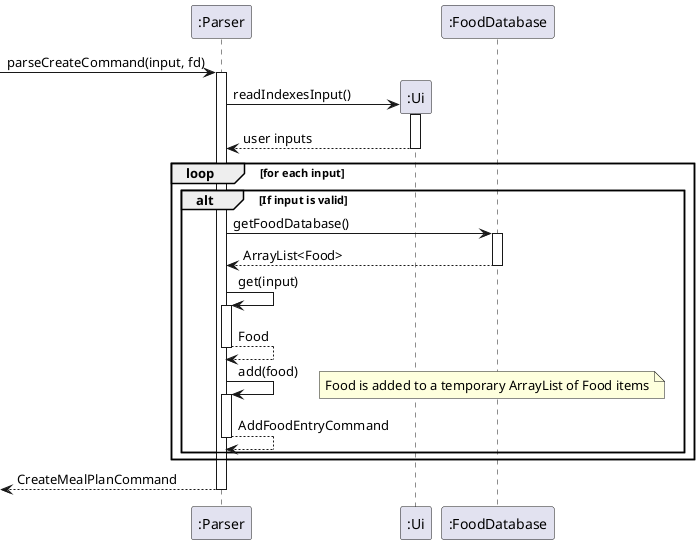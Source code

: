 @startuml
'https://plantuml.com/sequence-diagram


-> ":Parser": parseCreateCommand(input, fd)
activate ":Parser"

create ":Ui"
":Parser" -> ":Ui": readIndexesInput()
activate ":Ui"
return user inputs

loop for each input

    alt If input is valid
        ":Parser" -> ":FoodDatabase": getFoodDatabase()
        activate ":FoodDatabase"
        return ArrayList<Food>

        ":Parser" -> ":Parser": get(input)
        activate ":Parser"
        return Food

        ":Parser" -> ":Parser": add(food)
        note right: Food is added to a temporary ArrayList of Food items
        activate ":Parser"
        return AddFoodEntryCommand

    end

end
return CreateMealPlanCommand
@enduml